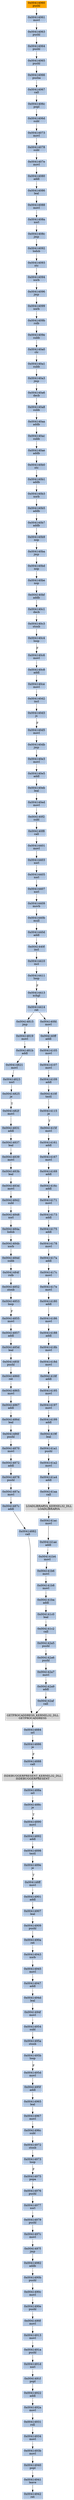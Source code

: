 strict digraph G {
	graph [bgcolor=transparent,
		name=G
	];
	node [color=lightsteelblue,
		fillcolor=lightsteelblue,
		shape=rectangle,
		style=filled
	];
	"0x00414403"	[label="0x00414403
xorl"];
	"0x00414405"	[label="0x00414405
xorl"];
	"0x00414403" -> "0x00414405"	[color="#000000"];
	"0x00414965"	[label="0x00414965
leal"];
	"0x00414967"	[label="0x00414967
movl"];
	"0x00414965" -> "0x00414967"	[color="#000000"];
	"0x00414977"	[label="0x00414977
xorl"];
	"0x00414979"	[label="0x00414979
pushl"];
	"0x00414977" -> "0x00414979"	[color="#000000"];
	"0x0041494d"	[label="0x0041494d
leal"];
	"0x0041494f"	[label="0x0041494f
movl"];
	"0x0041494d" -> "0x0041494f"	[color="#000000"];
	"0x0041440f"	[label="0x0041440f
incl"];
	"0x00414410"	[label="0x00414410
incl"];
	"0x0041440f" -> "0x00414410"	[color="#000000"];
	"0x0041410f"	[label="0x0041410f
testl"];
	"0x00414115"	[label="0x00414115
je"];
	"0x0041410f" -> "0x00414115"	[color="#000000"];
	"0x004140a0"	[label="0x004140a0
clc"];
	"0x004140a1"	[label="0x004140a1
subb"];
	"0x004140a0" -> "0x004140a1"	[color="#000000"];
	"0x004141c2"	[label="0x004141c2
call"];
	"0x004142a5"	[label="0x004142a5
pushl"];
	"0x004141c2" -> "0x004142a5"	[color="#000000"];
	"0x004140d5"	[label="0x004140d5
movl"];
	"0x004140db"	[label="0x004140db
jmp"];
	"0x004140d5" -> "0x004140db"	[color="#000000"];
	"0x004141ae"	[label="0x004141ae
addl"];
	"0x004141b4"	[label="0x004141b4
movl"];
	"0x004141ae" -> "0x004141b4"	[color="#000000"];
	"0x0041497c"	[label="0x0041497c
movl"];
	"0x0041497f"	[label="0x0041497f
jmp"];
	"0x0041497c" -> "0x0041497f"	[color="#000000"];
	"0x004140a6"	[label="0x004140a6
decb"];
	"0x004140a8"	[label="0x004140a8
subb"];
	"0x004140a6" -> "0x004140a8"	[color="#000000"];
	"0x00414093"	[label="0x00414093
stc"];
	"0x00414094"	[label="0x00414094
xorb"];
	"0x00414093" -> "0x00414094"	[color="#000000"];
	"0x0041490c"	[label="0x0041490c
movl"];
	"0x0041490e"	[label="0x0041490e
pushl"];
	"0x0041490c" -> "0x0041490e"	[color="#000000"];
	"0x0041482f"	[label="0x0041482f
movl"];
	"0x00414831"	[label="0x00414831
addl"];
	"0x0041482f" -> "0x00414831"	[color="#000000"];
	"0x004140e5"	[label="0x004140e5
addl"];
	"0x004140eb"	[label="0x004140eb
leal"];
	"0x004140e5" -> "0x004140eb"	[color="#000000"];
	"0x00414839"	[label="0x00414839
movl"];
	"0x0041483b"	[label="0x0041483b
leal"];
	"0x00414839" -> "0x0041483b"	[color="#000000"];
	"0x004140b1"	[label="0x004140b1
addb"];
	"0x004140b3"	[label="0x004140b3
xorb"];
	"0x004140b1" -> "0x004140b3"	[color="#000000"];
	"0x00414842"	[label="0x00414842
subl"];
	"0x00414848"	[label="0x00414848
xorl"];
	"0x00414842" -> "0x00414848"	[color="#000000"];
	"0x004142af"	[label="0x004142af
call"];
	GETPROCADDRESS_KERNEL32_DLL	[color=lightgrey,
		fillcolor=lightgrey,
		label="GETPROCADDRESS_KERNEL32_DLL
GETPROCADDRESS"];
	"0x004142af" -> GETPROCADDRESS_KERNEL32_DLL	[color="#000000"];
	"0x00414067"	[label="0x00414067
call"];
	"0x0041406c"	[label="0x0041406c
popl"];
	"0x00414067" -> "0x0041406c"	[color="#000000"];
	"0x004140d3"	[label="0x004140d3
js"];
	"0x004140d3" -> "0x004140d5"	[color="#000000",
		label=F];
	"0x00414837"	[label="0x00414837
leal"];
	"0x00414831" -> "0x00414837"	[color="#000000"];
	"0x0041418b"	[label="0x0041418b
movl"];
	"0x0041418d"	[label="0x0041418d
movl"];
	"0x0041418b" -> "0x0041418d"	[color="#000000"];
	"0x0041491f"	[label="0x0041491f
popl"];
	"0x00414922"	[label="0x00414922
addl"];
	"0x0041491f" -> "0x00414922"	[color="#000000"];
	"0x0041491a"	[label="0x0041491a
pushl"];
	"0x0041491d"	[label="0x0041491d
xorl"];
	"0x0041491a" -> "0x0041491d"	[color="#000000"];
	"0x00414197"	[label="0x00414197
movl"];
	"0x00414199"	[label="0x00414199
addl"];
	"0x00414197" -> "0x00414199"	[color="#000000"];
	"0x00414175"	[label="0x00414175
addl"];
	"0x00414178"	[label="0x00414178
movl"];
	"0x00414175" -> "0x00414178"	[color="#000000"];
	"0x00414086"	[label="0x00414086
leal"];
	"0x00414088"	[label="0x00414088
movl"];
	"0x00414086" -> "0x00414088"	[color="#000000"];
	"0x00414407"	[label="0x00414407
xorl"];
	"0x00414405" -> "0x00414407"	[color="#000000"];
	"0x00414982"	[label="0x00414982
addb"];
	"0x0041497f" -> "0x00414982"	[color="#000000"];
	"0x00414972"	[label="0x00414972
stosb"];
	"0x00414973"	[label="0x00414973
loop"];
	"0x00414972" -> "0x00414973"	[color="#000000"];
	"0x00414942"	[label="0x00414942
ret"];
	"0x004142a6"	[label="0x004142a6
pushl"];
	"0x004142a7"	[label="0x004142a7
movl"];
	"0x004142a6" -> "0x004142a7"	[color="#000000"];
	"0x0041490a"	[label="0x0041490a
ret"];
	"0x00414943"	[label="0x00414943
xorb"];
	"0x0041490a" -> "0x00414943"	[color="#000000"];
	"0x0041416c"	[label="0x0041416c
addl"];
	"0x00414171"	[label="0x00414171
movl"];
	"0x0041416c" -> "0x00414171"	[color="#000000"];
	"0x0041409b"	[label="0x0041409b
rolb"];
	"0x0041409e"	[label="0x0041409e
subb"];
	"0x0041409b" -> "0x0041409e"	[color="#000000"];
	"0x00414815"	[label="0x00414815
jmp"];
	"0x00414819"	[label="0x00414819
movl"];
	"0x00414815" -> "0x00414819"	[color="#000000"];
	"0x00414975"	[label="0x00414975
popa"];
	"0x00414976"	[label="0x00414976
pushl"];
	"0x00414975" -> "0x00414976"	[color="#000000"];
	"0x004140a3"	[label="0x004140a3
jmp"];
	"0x004140a1" -> "0x004140a3"	[color="#000000"];
	"0x0041484a"	[label="0x0041484a
lodsb"];
	"0x00414848" -> "0x0041484a"	[color="#000000"];
	"0x00414064"	[label="0x00414064
pushl"];
	"0x00414065"	[label="0x00414065
pushl"];
	"0x00414064" -> "0x00414065"	[color="#000000"];
	"0x004148ff"	[label="0x004148ff
movl"];
	"0x00414901"	[label="0x00414901
addl"];
	"0x004148ff" -> "0x00414901"	[color="#000000"];
	"0x004141b6"	[label="0x004141b6
movl"];
	"0x004141b8"	[label="0x004141b8
movl"];
	"0x004141b6" -> "0x004141b8"	[color="#000000"];
	"0x0041485f"	[label="0x0041485f
pushl"];
	"0x00414860"	[label="0x00414860
ret"];
	"0x0041485f" -> "0x00414860"	[color="#000000"];
	"0x0041484b"	[label="0x0041484b
xorb"];
	"0x0041484a" -> "0x0041484b"	[color="#000000"];
	"0x004141ba"	[label="0x004141ba
addl"];
	"0x004141c0"	[label="0x004141c0
leal"];
	"0x004141ba" -> "0x004141c0"	[color="#000000"];
	"0x0041486f"	[label="0x0041486f
pushl"];
	"0x00414870"	[label="0x00414870
movl"];
	"0x0041486f" -> "0x00414870"	[color="#000000"];
	"0x0041418f"	[label="0x0041418f
addl"];
	"0x00414195"	[label="0x00414195
movl"];
	"0x0041418f" -> "0x00414195"	[color="#000000"];
	"0x0041492a"	[label="0x0041492a
movl"];
	"0x00414922" -> "0x0041492a"	[color="#000000"];
	"0x0041495d"	[label="0x0041495d
movl"];
	"0x0041495f"	[label="0x0041495f
addl"];
	"0x0041495d" -> "0x0041495f"	[color="#000000"];
	"0x00414853"	[label="0x00414853
loop"];
	"0x00414855"	[label="0x00414855
movl"];
	"0x00414853" -> "0x00414855"	[color="#000000",
		label=F];
	"0x0041408a"	[label="0x0041408a
xorl"];
	"0x0041408c"	[label="0x0041408c
jmp"];
	"0x0041408a" -> "0x0041408c"	[color="#000000"];
	"0x00414882"	[label="0x00414882
call"];
	"0x00414882" -> GETPROCADDRESS_KERNEL32_DLL	[color="#000000"];
	"0x00414063"	[label="0x00414063
pushl"];
	"0x00414063" -> "0x00414064"	[color="#000000"];
	"0x00414913"	[label="0x00414913
movl"];
	"0x00414913" -> "0x0041491a"	[color="#000000"];
	"0x0041481b"	[label="0x0041481b
addl"];
	"0x00414821"	[label="0x00414821
movl"];
	"0x0041481b" -> "0x00414821"	[color="#000000"];
	"0x004141aa"	[label="0x004141aa
call"];
	LOADLIBRARYA_KERNEL32_DLL	[color=lightgrey,
		fillcolor=lightgrey,
		label="LOADLIBRARYA_KERNEL32_DLL
LOADLIBRARYA"];
	"0x004141aa" -> LOADLIBRARYA_KERNEL32_DLL	[color="#000000"];
	"0x004141ac"	[label="0x004141ac
movl"];
	LOADLIBRARYA_KERNEL32_DLL -> "0x004141ac"	[color="#000000"];
	"0x004140ed"	[label="0x004140ed
movl"];
	"0x004140f2"	[label="0x004140f2
subl"];
	"0x004140ed" -> "0x004140f2"	[color="#000000"];
	"0x0041440b"	[label="0x0041440b
mull"];
	"0x0041440d"	[label="0x0041440d
addl"];
	"0x0041440b" -> "0x0041440d"	[color="#000000"];
	"0x0041486d"	[label="0x0041486d
leal"];
	"0x0041486d" -> "0x0041486f"	[color="#000000"];
	"0x00414872"	[label="0x00414872
addl"];
	"0x00414878"	[label="0x00414878
pushl"];
	"0x00414872" -> "0x00414878"	[color="#000000"];
	"0x00414892"	[label="0x00414892
addl"];
	"0x00414898"	[label="0x00414898
testl"];
	"0x00414892" -> "0x00414898"	[color="#000000"];
	"0x00414107"	[label="0x00414107
movl"];
	"0x00414109"	[label="0x00414109
addl"];
	"0x00414107" -> "0x00414109"	[color="#000000"];
	"0x004140c6"	[label="0x004140c6
movl"];
	"0x004140c8"	[label="0x004140c8
addl"];
	"0x004140c6" -> "0x004140c8"	[color="#000000"];
	"0x00414979" -> "0x0041497c"	[color="#000000"];
	"0x0041489e"	[label="0x0041489e
je"];
	"0x00414898" -> "0x0041489e"	[color="#000000"];
	"0x00414909"	[label="0x00414909
pushl"];
	"0x00414909" -> "0x0041490a"	[color="#000000"];
	"0x00414884"	[label="0x00414884
orl"];
	"0x00414886"	[label="0x00414886
je"];
	"0x00414884" -> "0x00414886"	[color="#000000"];
	"0x0041493b"	[label="0x0041493b
movl"];
	"0x00414940"	[label="0x00414940
popl"];
	"0x0041493b" -> "0x00414940"	[color="#000000"];
	"0x00414195" -> "0x00414197"	[color="#000000"];
	"0x0041495a"	[label="0x0041495a
stosb"];
	"0x0041495b"	[label="0x0041495b
loop"];
	"0x0041495a" -> "0x0041495b"	[color="#000000"];
	"0x00414099"	[label="0x00414099
xorb"];
	"0x00414099" -> "0x0041409b"	[color="#000000"];
	"0x004142a9"	[label="0x004142a9
addl"];
	"0x004142a7" -> "0x004142a9"	[color="#000000"];
	"0x004141a2"	[label="0x004141a2
movl"];
	"0x004141a4"	[label="0x004141a4
addl"];
	"0x004141a2" -> "0x004141a4"	[color="#000000"];
	"0x0041484f"	[label="0x0041484f
rolb"];
	"0x00414852"	[label="0x00414852
stosb"];
	"0x0041484f" -> "0x00414852"	[color="#000000"];
	"0x00414073"	[label="0x00414073
movl"];
	"0x00414078"	[label="0x00414078
subl"];
	"0x00414073" -> "0x00414078"	[color="#000000"];
	"0x00414414"	[label="0x00414414
ret"];
	"0x00414414" -> "0x00414815"	[color="#000000"];
	"0x004140fd"	[label="0x004140fd
movl"];
	"0x00414414" -> "0x004140fd"	[color="#000000"];
	"0x004141a1"	[label="0x004141a1
pushl"];
	"0x004141a1" -> "0x004141a2"	[color="#000000"];
	"0x004140c3"	[label="0x004140c3
stosb"];
	"0x004140c4"	[label="0x004140c4
loop"];
	"0x004140c3" -> "0x004140c4"	[color="#000000"];
	"0x00414066"	[label="0x00414066
pusha"];
	"0x00414066" -> "0x00414067"	[color="#000000"];
	"0x004140ce"	[label="0x004140ce
movl"];
	"0x004140d2"	[label="0x004140d2
incl"];
	"0x004140ce" -> "0x004140d2"	[color="#000000"];
	"0x00414973" -> "0x00414975"	[color="#000000",
		label=F];
	"0x0041484d"	[label="0x0041484d
subb"];
	"0x0041484d" -> "0x0041484f"	[color="#000000"];
	"0x00414931"	[label="0x00414931
roll"];
	"0x00414934"	[label="0x00414934
movl"];
	"0x00414931" -> "0x00414934"	[color="#000000"];
	"0x00414888"	[label="0x00414888
call"];
	"0x00414886" -> "0x00414888"	[color="#000000",
		label=F];
	"0x0041409e" -> "0x004140a0"	[color="#000000"];
	ISDEBUGGERPRESENT_KERNEL32_DLL	[color=lightgrey,
		fillcolor=lightgrey,
		label="ISDEBUGGERPRESENT_KERNEL32_DLL
ISDEBUGGERPRESENT"];
	"0x0041488a"	[label="0x0041488a
orl"];
	ISDEBUGGERPRESENT_KERNEL32_DLL -> "0x0041488a"	[color="#000000"];
	"0x00414857"	[label="0x00414857
addl"];
	"0x00414855" -> "0x00414857"	[color="#000000"];
	"0x0041419f"	[label="0x0041419f
leal"];
	"0x0041419f" -> "0x004141a1"	[color="#000000"];
	"0x00414199" -> "0x0041419f"	[color="#000000"];
	"0x0041488c"	[label="0x0041488c
je"];
	"0x0041488a" -> "0x0041488c"	[color="#000000"];
	"0x00414837" -> "0x00414839"	[color="#000000"];
	"0x00414096"	[label="0x00414096
jmp"];
	"0x00414096" -> "0x00414099"	[color="#000000"];
	"0x00414169"	[label="0x00414169
addl"];
	"0x00414169" -> "0x0041416c"	[color="#000000"];
	"0x00414411"	[label="0x00414411
loop"];
	"0x00414410" -> "0x00414411"	[color="#000000"];
	"0x004140a3" -> "0x004140a6"	[color="#000000"];
	"0x00414094" -> "0x00414096"	[color="#000000"];
	"0x00414865"	[label="0x00414865
movl"];
	"0x00414860" -> "0x00414865"	[color="#000000"];
	"0x00414173"	[label="0x00414173
addl"];
	"0x00414171" -> "0x00414173"	[color="#000000"];
	"0x004140e3"	[label="0x004140e3
movl"];
	"0x004140e3" -> "0x004140e5"	[color="#000000"];
	"0x004140b5"	[label="0x004140b5
addb"];
	"0x004140b3" -> "0x004140b5"	[color="#000000"];
	"0x00414819" -> "0x0041481b"	[color="#000000"];
	"0x00414173" -> "0x00414175"	[color="#000000"];
	"0x00414061"	[label="0x00414061
movl"];
	"0x00414061" -> "0x00414063"	[color="#000000"];
	"0x004140eb" -> "0x004140ed"	[color="#000000"];
	"0x00414945"	[label="0x00414945
movl"];
	"0x00414943" -> "0x00414945"	[color="#000000"];
	"0x004140be"	[label="0x004140be
nop"];
	"0x004140bf"	[label="0x004140bf
addb"];
	"0x004140be" -> "0x004140bf"	[color="#000000"];
	"0x0041492a" -> "0x00414931"	[color="#000000"];
	"0x004141a4" -> "0x004141aa"	[color="#000000"];
	"0x00414409"	[label="0x00414409
movb"];
	"0x00414407" -> "0x00414409"	[color="#000000"];
	"0x004140b7"	[label="0x004140b7
addb"];
	"0x004140b5" -> "0x004140b7"	[color="#000000"];
	"0x00414954"	[label="0x00414954
subl"];
	"0x00414954" -> "0x0041495a"	[color="#000000"];
	"0x00414907"	[label="0x00414907
leal"];
	"0x00414907" -> "0x00414909"	[color="#000000"];
	"0x00414188"	[label="0x00414188
addl"];
	"0x00414188" -> "0x0041418b"	[color="#000000"];
	"0x00414823"	[label="0x00414823
xorl"];
	"0x00414825"	[label="0x00414825
je"];
	"0x00414823" -> "0x00414825"	[color="#000000"];
	"0x0041495b" -> "0x0041495d"	[color="#000000",
		label=F];
	"0x004140c4" -> "0x004140c6"	[color="#000000",
		label=F];
	"0x004140ff"	[label="0x004140ff
addl"];
	"0x00414105"	[label="0x00414105
movl"];
	"0x004140ff" -> "0x00414105"	[color="#000000"];
	"0x0041494f" -> "0x00414954"	[color="#000000"];
	"0x0041417a"	[label="0x0041417a
addl"];
	"0x0041417c"	[label="0x0041417c
movl"];
	"0x0041417a" -> "0x0041417c"	[color="#000000"];
	"0x004140b0"	[label="0x004140b0
stc"];
	"0x004140b0" -> "0x004140b1"	[color="#000000"];
	"0x00414941"	[label="0x00414941
leave"];
	"0x00414941" -> "0x00414942"	[color="#000000"];
	"0x0041496c"	[label="0x0041496c
subl"];
	"0x0041496c" -> "0x00414972"	[color="#000000"];
	"0x004140aa"	[label="0x004140aa
addb"];
	"0x004140a8" -> "0x004140aa"	[color="#000000"];
	"0x0041417e"	[label="0x0041417e
movl"];
	"0x0041417c" -> "0x0041417e"	[color="#000000"];
	"0x00414890"	[label="0x00414890
movl"];
	"0x0041488c" -> "0x00414890"	[color="#000000",
		label=T];
	"0x00414947"	[label="0x00414947
addl"];
	"0x00414947" -> "0x0041494d"	[color="#000000"];
	"0x0041483d"	[label="0x0041483d
movl"];
	"0x0041483d" -> "0x00414842"	[color="#000000"];
	"0x004142a9" -> "0x004142af"	[color="#000000"];
	"0x004140bd"	[label="0x004140bd
nop"];
	"0x004140bd" -> "0x004140be"	[color="#000000"];
	"0x00414105" -> "0x00414107"	[color="#000000"];
	"0x004140fd" -> "0x004140ff"	[color="#000000"];
	"0x0041487c"	[label="0x0041487c
addl"];
	"0x0041487c" -> "0x00414882"	[color="#000000"];
	"0x00414867"	[label="0x00414867
addl"];
	"0x00414865" -> "0x00414867"	[color="#000000"];
	"0x0041484b" -> "0x0041484d"	[color="#000000"];
	"0x004140ac"	[label="0x004140ac
subb"];
	"0x004140ae"	[label="0x004140ae
addb"];
	"0x004140ac" -> "0x004140ae"	[color="#000000"];
	GETPROCADDRESS_KERNEL32_DLL -> "0x00414884"	[color="#000000"];
	"0x004141c0" -> "0x004141c2"	[color="#000000"];
	"0x0041415f"	[label="0x0041415f
movl"];
	"0x00414115" -> "0x0041415f"	[color="#000000",
		label=T];
	"0x00414870" -> "0x00414872"	[color="#000000"];
	"0x0041495f" -> "0x00414965"	[color="#000000"];
	"0x0041490f"	[label="0x0041490f
movl"];
	"0x0041490f" -> "0x00414913"	[color="#000000"];
	"0x004140c1"	[label="0x004140c1
decb"];
	"0x004140bf" -> "0x004140c1"	[color="#000000"];
	"0x004141b4" -> "0x004141b6"	[color="#000000"];
	"0x004141b8" -> "0x004141ba"	[color="#000000"];
	"0x00414413"	[label="0x00414413
xchgl"];
	"0x00414413" -> "0x00414414"	[color="#000000"];
	"0x00414409" -> "0x0041440b"	[color="#000000"];
	"0x004140b9"	[label="0x004140b9
nop"];
	"0x004140b7" -> "0x004140b9"	[color="#000000"];
	"0x0041487a"	[label="0x0041487a
movl"];
	"0x0041487a" -> "0x0041487c"	[color="#000000"];
	"0x00414976" -> "0x00414977"	[color="#000000"];
	"0x0041483b" -> "0x0041483d"	[color="#000000"];
	"0x00414934" -> "0x0041493b"	[color="#000000"];
	"0x004140d2" -> "0x004140d3"	[color="#000000"];
	"0x0041406d"	[label="0x0041406d
subl"];
	"0x0041406c" -> "0x0041406d"	[color="#000000"];
	"0x00414890" -> "0x00414892"	[color="#000000"];
	"0x0041418d" -> "0x0041418f"	[color="#000000"];
	"0x0041490b"	[label="0x0041490b
pushl"];
	"0x0041490b" -> "0x0041490c"	[color="#000000"];
	"0x00414092"	[label="0x00414092
lodsb"];
	"0x0041408c" -> "0x00414092"	[color="#000000"];
	"0x004140ae" -> "0x004140b0"	[color="#000000"];
	"0x00414065" -> "0x00414066"	[color="#000000"];
	"0x00414878" -> "0x0041487a"	[color="#000000"];
	"0x00414901" -> "0x00414907"	[color="#000000"];
	"0x004141ac" -> "0x004141ae"	[color="#000000"];
	"0x00414060"	[color=lightgrey,
		fillcolor=orange,
		label="0x00414060
pushl"];
	"0x00414060" -> "0x00414061"	[color="#000000"];
	"0x0041407e"	[label="0x0041407e
movl"];
	"0x00414078" -> "0x0041407e"	[color="#000000"];
	"0x0041485d"	[label="0x0041485d
leal"];
	"0x0041485d" -> "0x0041485f"	[color="#000000"];
	"0x0041489e" -> "0x004148ff"	[color="#000000",
		label=T];
	"0x004140ba"	[label="0x004140ba
jmp"];
	"0x004140b9" -> "0x004140ba"	[color="#000000"];
	"0x00414080"	[label="0x00414080
addl"];
	"0x00414080" -> "0x00414086"	[color="#000000"];
	"0x00414161"	[label="0x00414161
addl"];
	"0x0041415f" -> "0x00414161"	[color="#000000"];
	"0x00414857" -> "0x0041485d"	[color="#000000"];
	"0x0041491d" -> "0x0041491f"	[color="#000000"];
	"0x0041440d" -> "0x0041440f"	[color="#000000"];
	"0x004140aa" -> "0x004140ac"	[color="#000000"];
	"0x004140c8" -> "0x004140ce"	[color="#000000"];
	"0x00414411" -> "0x00414413"	[color="#000000",
		label=F];
	"0x00414821" -> "0x00414823"	[color="#000000"];
	"0x00414852" -> "0x00414853"	[color="#000000"];
	"0x00414109" -> "0x0041410f"	[color="#000000"];
	"0x004140f8"	[label="0x004140f8
call"];
	"0x00414401"	[label="0x00414401
movl"];
	"0x004140f8" -> "0x00414401"	[color="#000000"];
	"0x00414945" -> "0x00414947"	[color="#000000"];
	"0x004140c1" -> "0x004140c3"	[color="#000000"];
	"0x00414167"	[label="0x00414167
movl"];
	"0x00414167" -> "0x00414169"	[color="#000000"];
	"0x004140db" -> "0x004140e3"	[color="#000000"];
	"0x00414867" -> "0x0041486d"	[color="#000000"];
	"0x0041490e" -> "0x0041490f"	[color="#000000"];
	"0x00414088" -> "0x0041408a"	[color="#000000"];
	"0x00414967" -> "0x0041496c"	[color="#000000"];
	"0x00414888" -> ISDEBUGGERPRESENT_KERNEL32_DLL	[color="#000000"];
	"0x004142a5" -> "0x004142a6"	[color="#000000"];
	"0x00414401" -> "0x00414403"	[color="#000000"];
	"0x00414940" -> "0x00414941"	[color="#000000"];
	"0x004140f2" -> "0x004140f8"	[color="#000000"];
	"0x00414178" -> "0x0041417a"	[color="#000000"];
	"0x004140ba" -> "0x004140bd"	[color="#000000"];
	"0x0041406d" -> "0x00414073"	[color="#000000"];
	"0x00414180"	[label="0x00414180
addl"];
	"0x00414186"	[label="0x00414186
movl"];
	"0x00414180" -> "0x00414186"	[color="#000000"];
	"0x00414186" -> "0x00414188"	[color="#000000"];
	"0x00414825" -> "0x0041482f"	[color="#000000",
		label=T];
	"0x00414982" -> "0x0041490b"	[color="#000000"];
	"0x0041417e" -> "0x00414180"	[color="#000000"];
	"0x00414161" -> "0x00414167"	[color="#000000"];
	"0x00414092" -> "0x00414093"	[color="#000000"];
	"0x0041407e" -> "0x00414080"	[color="#000000"];
}
